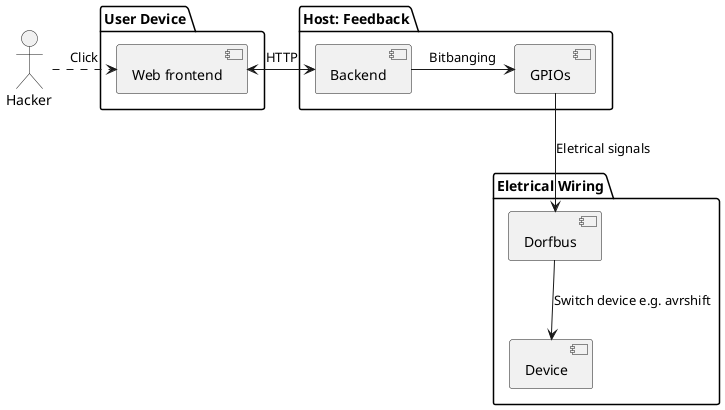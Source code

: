 @startuml
actor "Hacker"

package "User Device" {
    [Web frontend]
}

package "Host: Feedback" {
    [Backend]
    [GPIOs]
}

package "Eletrical Wiring" {
    [Dorfbus]
    [Device]
}

[Hacker] .right.> [Web frontend] : Click
[Web frontend] <-right-> [Backend] : HTTP
[Backend] -right-> [GPIOs] : Bitbanging
[GPIOs] --> [Dorfbus] : Eletrical signals
[Dorfbus] --> [Device] : Switch device e.g. avrshift
@enduml
